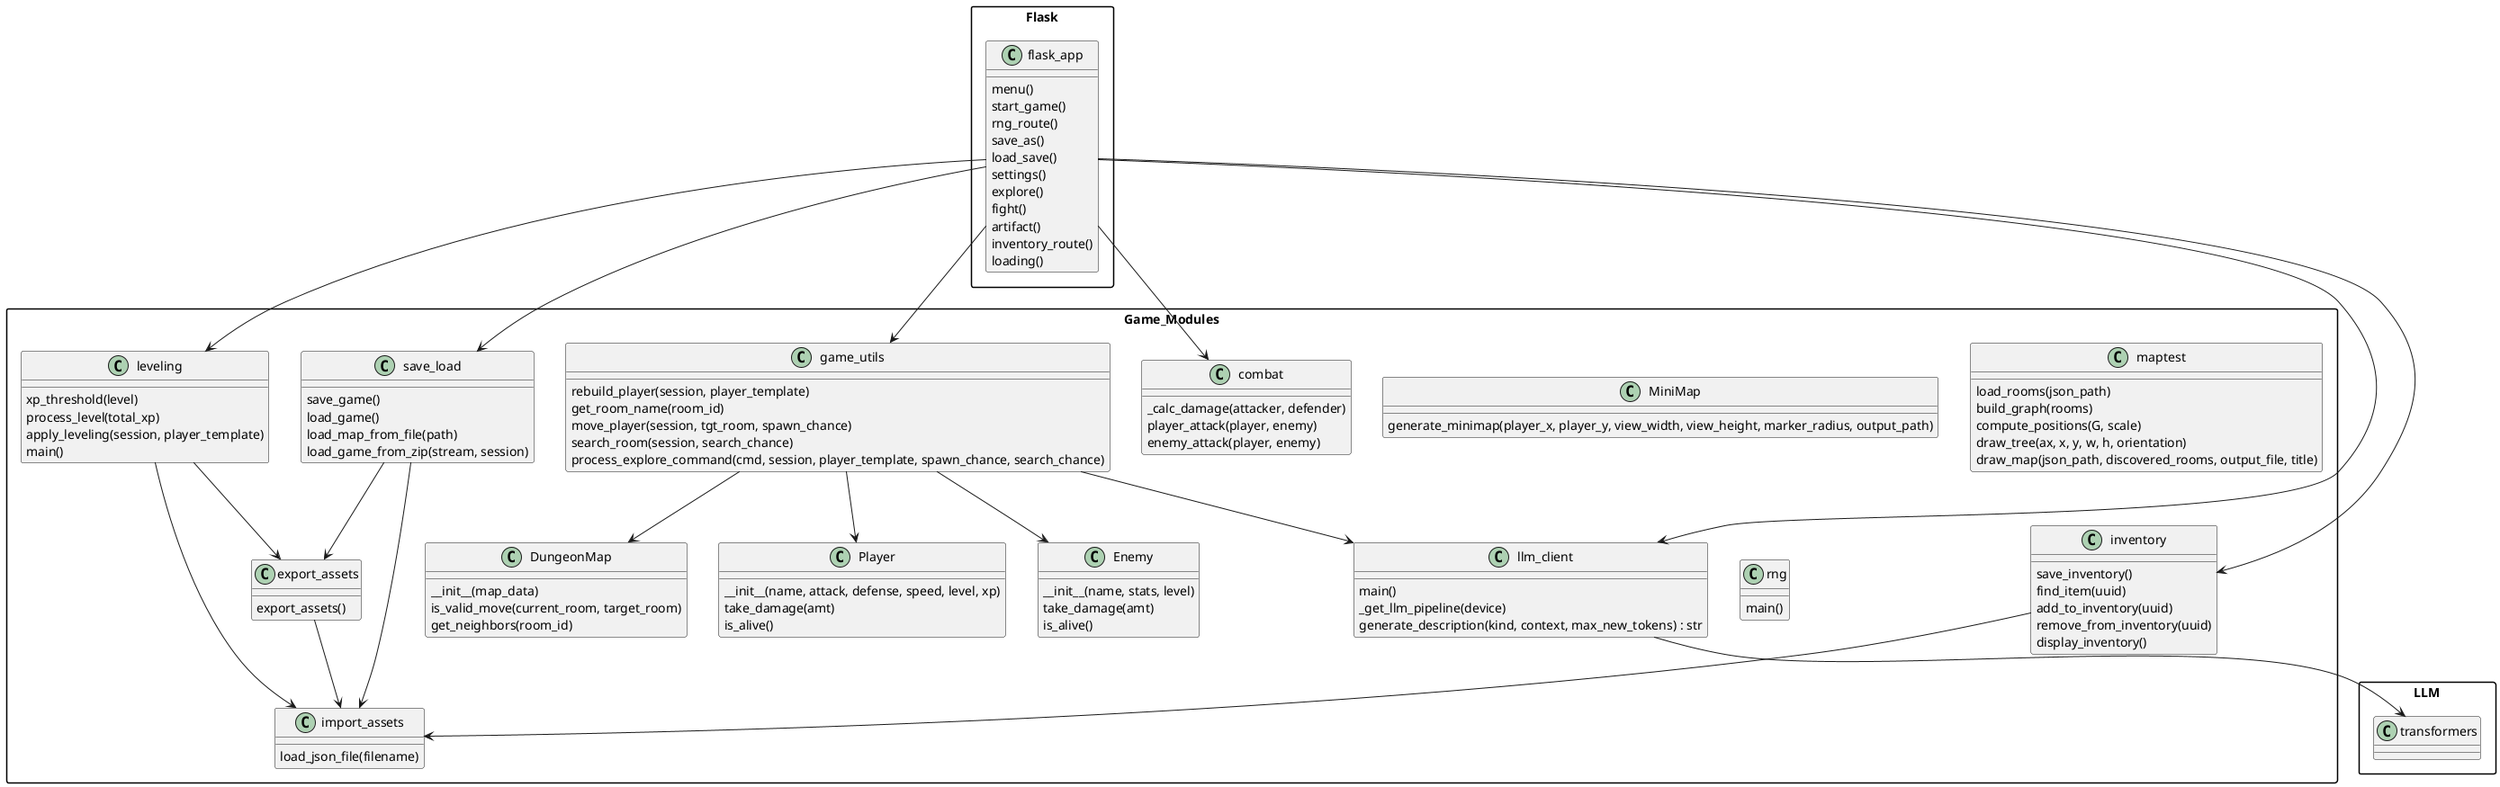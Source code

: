 @startuml codebase_detailed
skinparam packageStyle rectangle
package "Flask" {
  class flask_app {
    menu()
    start_game()
    rng_route()
    save_as()
    load_save()
    settings()
    explore()
    fight()
    artifact()
    inventory_route()
    loading()
  }
}
package "Game_Modules" {
  class MiniMap {
    generate_minimap(player_x, player_y, view_width, view_height, marker_radius, output_path)
  }
  class export_assets {
    export_assets()
  }
  class maptest {
    load_rooms(json_path)
    build_graph(rooms)
    compute_positions(G, scale)
    draw_tree(ax, x, y, w, h, orientation)
    draw_map(json_path, discovered_rooms, output_file, title)
  }
  class import_assets {
    load_json_file(filename)
  }
  class combat {
    _calc_damage(attacker, defender)
    player_attack(player, enemy)
    enemy_attack(player, enemy)
  }
  class game_utils {
    rebuild_player(session, player_template)
    get_room_name(room_id)
    move_player(session, tgt_room, spawn_chance)
    search_room(session, search_chance)
    process_explore_command(cmd, session, player_template, spawn_chance, search_chance)
  }
  class Player {
    __init__(name, attack, defense, speed, level, xp)
    take_damage(amt)
    is_alive()
  }
  class Enemy {
    __init__(name, stats, level)
    take_damage(amt)
    is_alive()
  }
  class inventory {
    save_inventory()
    find_item(uuid)
    add_to_inventory(uuid)
    remove_from_inventory(uuid)
    display_inventory()
  }
  class DungeonMap {
    __init__(map_data)
    is_valid_move(current_room, target_room)
    get_neighbors(room_id)
  }
  class rng {
    main()
  }
  class leveling {
    xp_threshold(level)
    process_level(total_xp)
    apply_leveling(session, player_template)
    main()
  }
  class save_load {
    save_game()
    load_game()
    load_map_from_file(path)
    load_game_from_zip(stream, session)
  }
  class llm_client {
    main()
    _get_llm_pipeline(device)
    generate_description(kind, context, max_new_tokens) : str
  }
}
package "LLM" {
  class transformers
}
flask_app --> game_utils
flask_app --> save_load
flask_app --> llm_client
flask_app --> inventory
flask_app --> combat
flask_app --> leveling
llm_client --> transformers
game_utils --> DungeonMap
game_utils --> Player
game_utils --> Enemy
game_utils --> llm_client
inventory --> import_assets
export_assets --> import_assets
save_load --> import_assets
save_load --> export_assets
leveling --> import_assets
leveling --> export_assets
@enduml
